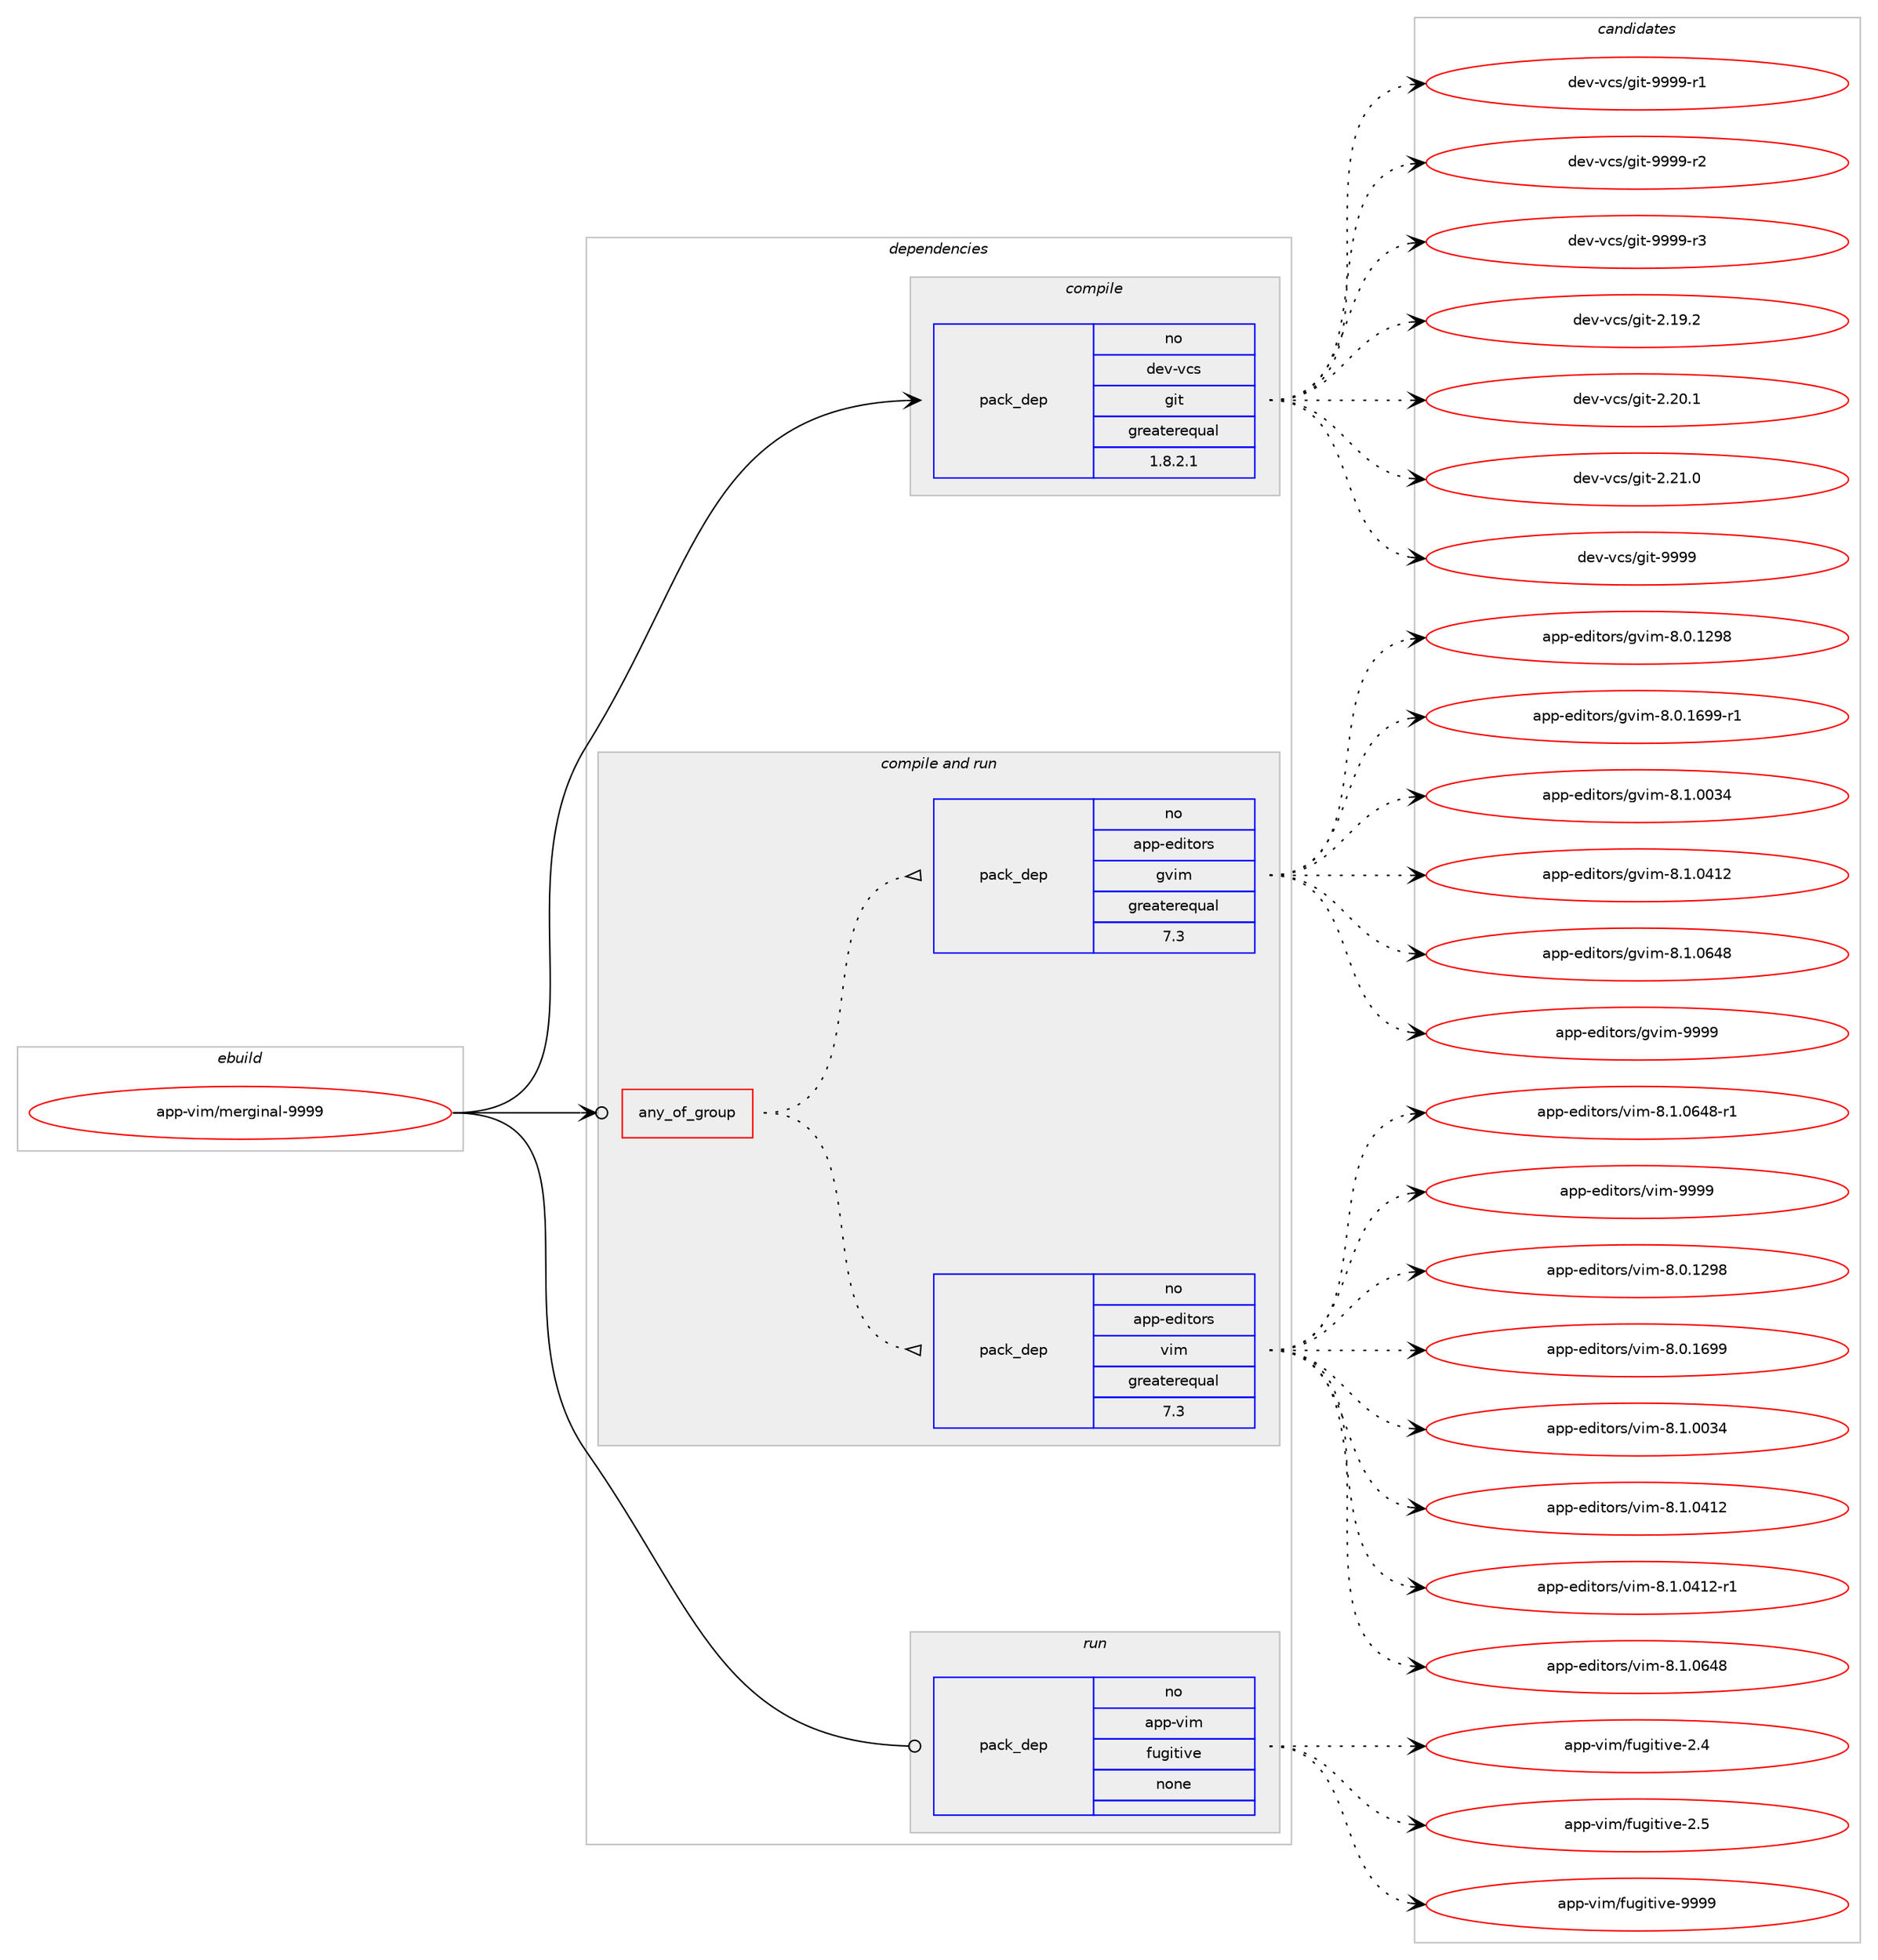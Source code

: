 digraph prolog {

# *************
# Graph options
# *************

newrank=true;
concentrate=true;
compound=true;
graph [rankdir=LR,fontname=Helvetica,fontsize=10,ranksep=1.5];#, ranksep=2.5, nodesep=0.2];
edge  [arrowhead=vee];
node  [fontname=Helvetica,fontsize=10];

# **********
# The ebuild
# **********

subgraph cluster_leftcol {
color=gray;
rank=same;
label=<<i>ebuild</i>>;
id [label="app-vim/merginal-9999", color=red, width=4, href="../app-vim/merginal-9999.svg"];
}

# ****************
# The dependencies
# ****************

subgraph cluster_midcol {
color=gray;
label=<<i>dependencies</i>>;
subgraph cluster_compile {
fillcolor="#eeeeee";
style=filled;
label=<<i>compile</i>>;
subgraph pack937268 {
dependency1314359 [label=<<TABLE BORDER="0" CELLBORDER="1" CELLSPACING="0" CELLPADDING="4" WIDTH="220"><TR><TD ROWSPAN="6" CELLPADDING="30">pack_dep</TD></TR><TR><TD WIDTH="110">no</TD></TR><TR><TD>dev-vcs</TD></TR><TR><TD>git</TD></TR><TR><TD>greaterequal</TD></TR><TR><TD>1.8.2.1</TD></TR></TABLE>>, shape=none, color=blue];
}
id:e -> dependency1314359:w [weight=20,style="solid",arrowhead="vee"];
}
subgraph cluster_compileandrun {
fillcolor="#eeeeee";
style=filled;
label=<<i>compile and run</i>>;
subgraph any20155 {
dependency1314360 [label=<<TABLE BORDER="0" CELLBORDER="1" CELLSPACING="0" CELLPADDING="4"><TR><TD CELLPADDING="10">any_of_group</TD></TR></TABLE>>, shape=none, color=red];subgraph pack937269 {
dependency1314361 [label=<<TABLE BORDER="0" CELLBORDER="1" CELLSPACING="0" CELLPADDING="4" WIDTH="220"><TR><TD ROWSPAN="6" CELLPADDING="30">pack_dep</TD></TR><TR><TD WIDTH="110">no</TD></TR><TR><TD>app-editors</TD></TR><TR><TD>vim</TD></TR><TR><TD>greaterequal</TD></TR><TR><TD>7.3</TD></TR></TABLE>>, shape=none, color=blue];
}
dependency1314360:e -> dependency1314361:w [weight=20,style="dotted",arrowhead="oinv"];
subgraph pack937270 {
dependency1314362 [label=<<TABLE BORDER="0" CELLBORDER="1" CELLSPACING="0" CELLPADDING="4" WIDTH="220"><TR><TD ROWSPAN="6" CELLPADDING="30">pack_dep</TD></TR><TR><TD WIDTH="110">no</TD></TR><TR><TD>app-editors</TD></TR><TR><TD>gvim</TD></TR><TR><TD>greaterequal</TD></TR><TR><TD>7.3</TD></TR></TABLE>>, shape=none, color=blue];
}
dependency1314360:e -> dependency1314362:w [weight=20,style="dotted",arrowhead="oinv"];
}
id:e -> dependency1314360:w [weight=20,style="solid",arrowhead="odotvee"];
}
subgraph cluster_run {
fillcolor="#eeeeee";
style=filled;
label=<<i>run</i>>;
subgraph pack937271 {
dependency1314363 [label=<<TABLE BORDER="0" CELLBORDER="1" CELLSPACING="0" CELLPADDING="4" WIDTH="220"><TR><TD ROWSPAN="6" CELLPADDING="30">pack_dep</TD></TR><TR><TD WIDTH="110">no</TD></TR><TR><TD>app-vim</TD></TR><TR><TD>fugitive</TD></TR><TR><TD>none</TD></TR><TR><TD></TD></TR></TABLE>>, shape=none, color=blue];
}
id:e -> dependency1314363:w [weight=20,style="solid",arrowhead="odot"];
}
}

# **************
# The candidates
# **************

subgraph cluster_choices {
rank=same;
color=gray;
label=<<i>candidates</i>>;

subgraph choice937268 {
color=black;
nodesep=1;
choice10010111845118991154710310511645504649574650 [label="dev-vcs/git-2.19.2", color=red, width=4,href="../dev-vcs/git-2.19.2.svg"];
choice10010111845118991154710310511645504650484649 [label="dev-vcs/git-2.20.1", color=red, width=4,href="../dev-vcs/git-2.20.1.svg"];
choice10010111845118991154710310511645504650494648 [label="dev-vcs/git-2.21.0", color=red, width=4,href="../dev-vcs/git-2.21.0.svg"];
choice1001011184511899115471031051164557575757 [label="dev-vcs/git-9999", color=red, width=4,href="../dev-vcs/git-9999.svg"];
choice10010111845118991154710310511645575757574511449 [label="dev-vcs/git-9999-r1", color=red, width=4,href="../dev-vcs/git-9999-r1.svg"];
choice10010111845118991154710310511645575757574511450 [label="dev-vcs/git-9999-r2", color=red, width=4,href="../dev-vcs/git-9999-r2.svg"];
choice10010111845118991154710310511645575757574511451 [label="dev-vcs/git-9999-r3", color=red, width=4,href="../dev-vcs/git-9999-r3.svg"];
dependency1314359:e -> choice10010111845118991154710310511645504649574650:w [style=dotted,weight="100"];
dependency1314359:e -> choice10010111845118991154710310511645504650484649:w [style=dotted,weight="100"];
dependency1314359:e -> choice10010111845118991154710310511645504650494648:w [style=dotted,weight="100"];
dependency1314359:e -> choice1001011184511899115471031051164557575757:w [style=dotted,weight="100"];
dependency1314359:e -> choice10010111845118991154710310511645575757574511449:w [style=dotted,weight="100"];
dependency1314359:e -> choice10010111845118991154710310511645575757574511450:w [style=dotted,weight="100"];
dependency1314359:e -> choice10010111845118991154710310511645575757574511451:w [style=dotted,weight="100"];
}
subgraph choice937269 {
color=black;
nodesep=1;
choice971121124510110010511611111411547118105109455646484649505756 [label="app-editors/vim-8.0.1298", color=red, width=4,href="../app-editors/vim-8.0.1298.svg"];
choice971121124510110010511611111411547118105109455646484649545757 [label="app-editors/vim-8.0.1699", color=red, width=4,href="../app-editors/vim-8.0.1699.svg"];
choice971121124510110010511611111411547118105109455646494648485152 [label="app-editors/vim-8.1.0034", color=red, width=4,href="../app-editors/vim-8.1.0034.svg"];
choice971121124510110010511611111411547118105109455646494648524950 [label="app-editors/vim-8.1.0412", color=red, width=4,href="../app-editors/vim-8.1.0412.svg"];
choice9711211245101100105116111114115471181051094556464946485249504511449 [label="app-editors/vim-8.1.0412-r1", color=red, width=4,href="../app-editors/vim-8.1.0412-r1.svg"];
choice971121124510110010511611111411547118105109455646494648545256 [label="app-editors/vim-8.1.0648", color=red, width=4,href="../app-editors/vim-8.1.0648.svg"];
choice9711211245101100105116111114115471181051094556464946485452564511449 [label="app-editors/vim-8.1.0648-r1", color=red, width=4,href="../app-editors/vim-8.1.0648-r1.svg"];
choice9711211245101100105116111114115471181051094557575757 [label="app-editors/vim-9999", color=red, width=4,href="../app-editors/vim-9999.svg"];
dependency1314361:e -> choice971121124510110010511611111411547118105109455646484649505756:w [style=dotted,weight="100"];
dependency1314361:e -> choice971121124510110010511611111411547118105109455646484649545757:w [style=dotted,weight="100"];
dependency1314361:e -> choice971121124510110010511611111411547118105109455646494648485152:w [style=dotted,weight="100"];
dependency1314361:e -> choice971121124510110010511611111411547118105109455646494648524950:w [style=dotted,weight="100"];
dependency1314361:e -> choice9711211245101100105116111114115471181051094556464946485249504511449:w [style=dotted,weight="100"];
dependency1314361:e -> choice971121124510110010511611111411547118105109455646494648545256:w [style=dotted,weight="100"];
dependency1314361:e -> choice9711211245101100105116111114115471181051094556464946485452564511449:w [style=dotted,weight="100"];
dependency1314361:e -> choice9711211245101100105116111114115471181051094557575757:w [style=dotted,weight="100"];
}
subgraph choice937270 {
color=black;
nodesep=1;
choice971121124510110010511611111411547103118105109455646484649505756 [label="app-editors/gvim-8.0.1298", color=red, width=4,href="../app-editors/gvim-8.0.1298.svg"];
choice9711211245101100105116111114115471031181051094556464846495457574511449 [label="app-editors/gvim-8.0.1699-r1", color=red, width=4,href="../app-editors/gvim-8.0.1699-r1.svg"];
choice971121124510110010511611111411547103118105109455646494648485152 [label="app-editors/gvim-8.1.0034", color=red, width=4,href="../app-editors/gvim-8.1.0034.svg"];
choice971121124510110010511611111411547103118105109455646494648524950 [label="app-editors/gvim-8.1.0412", color=red, width=4,href="../app-editors/gvim-8.1.0412.svg"];
choice971121124510110010511611111411547103118105109455646494648545256 [label="app-editors/gvim-8.1.0648", color=red, width=4,href="../app-editors/gvim-8.1.0648.svg"];
choice9711211245101100105116111114115471031181051094557575757 [label="app-editors/gvim-9999", color=red, width=4,href="../app-editors/gvim-9999.svg"];
dependency1314362:e -> choice971121124510110010511611111411547103118105109455646484649505756:w [style=dotted,weight="100"];
dependency1314362:e -> choice9711211245101100105116111114115471031181051094556464846495457574511449:w [style=dotted,weight="100"];
dependency1314362:e -> choice971121124510110010511611111411547103118105109455646494648485152:w [style=dotted,weight="100"];
dependency1314362:e -> choice971121124510110010511611111411547103118105109455646494648524950:w [style=dotted,weight="100"];
dependency1314362:e -> choice971121124510110010511611111411547103118105109455646494648545256:w [style=dotted,weight="100"];
dependency1314362:e -> choice9711211245101100105116111114115471031181051094557575757:w [style=dotted,weight="100"];
}
subgraph choice937271 {
color=black;
nodesep=1;
choice97112112451181051094710211710310511610511810145504652 [label="app-vim/fugitive-2.4", color=red, width=4,href="../app-vim/fugitive-2.4.svg"];
choice97112112451181051094710211710310511610511810145504653 [label="app-vim/fugitive-2.5", color=red, width=4,href="../app-vim/fugitive-2.5.svg"];
choice9711211245118105109471021171031051161051181014557575757 [label="app-vim/fugitive-9999", color=red, width=4,href="../app-vim/fugitive-9999.svg"];
dependency1314363:e -> choice97112112451181051094710211710310511610511810145504652:w [style=dotted,weight="100"];
dependency1314363:e -> choice97112112451181051094710211710310511610511810145504653:w [style=dotted,weight="100"];
dependency1314363:e -> choice9711211245118105109471021171031051161051181014557575757:w [style=dotted,weight="100"];
}
}

}
